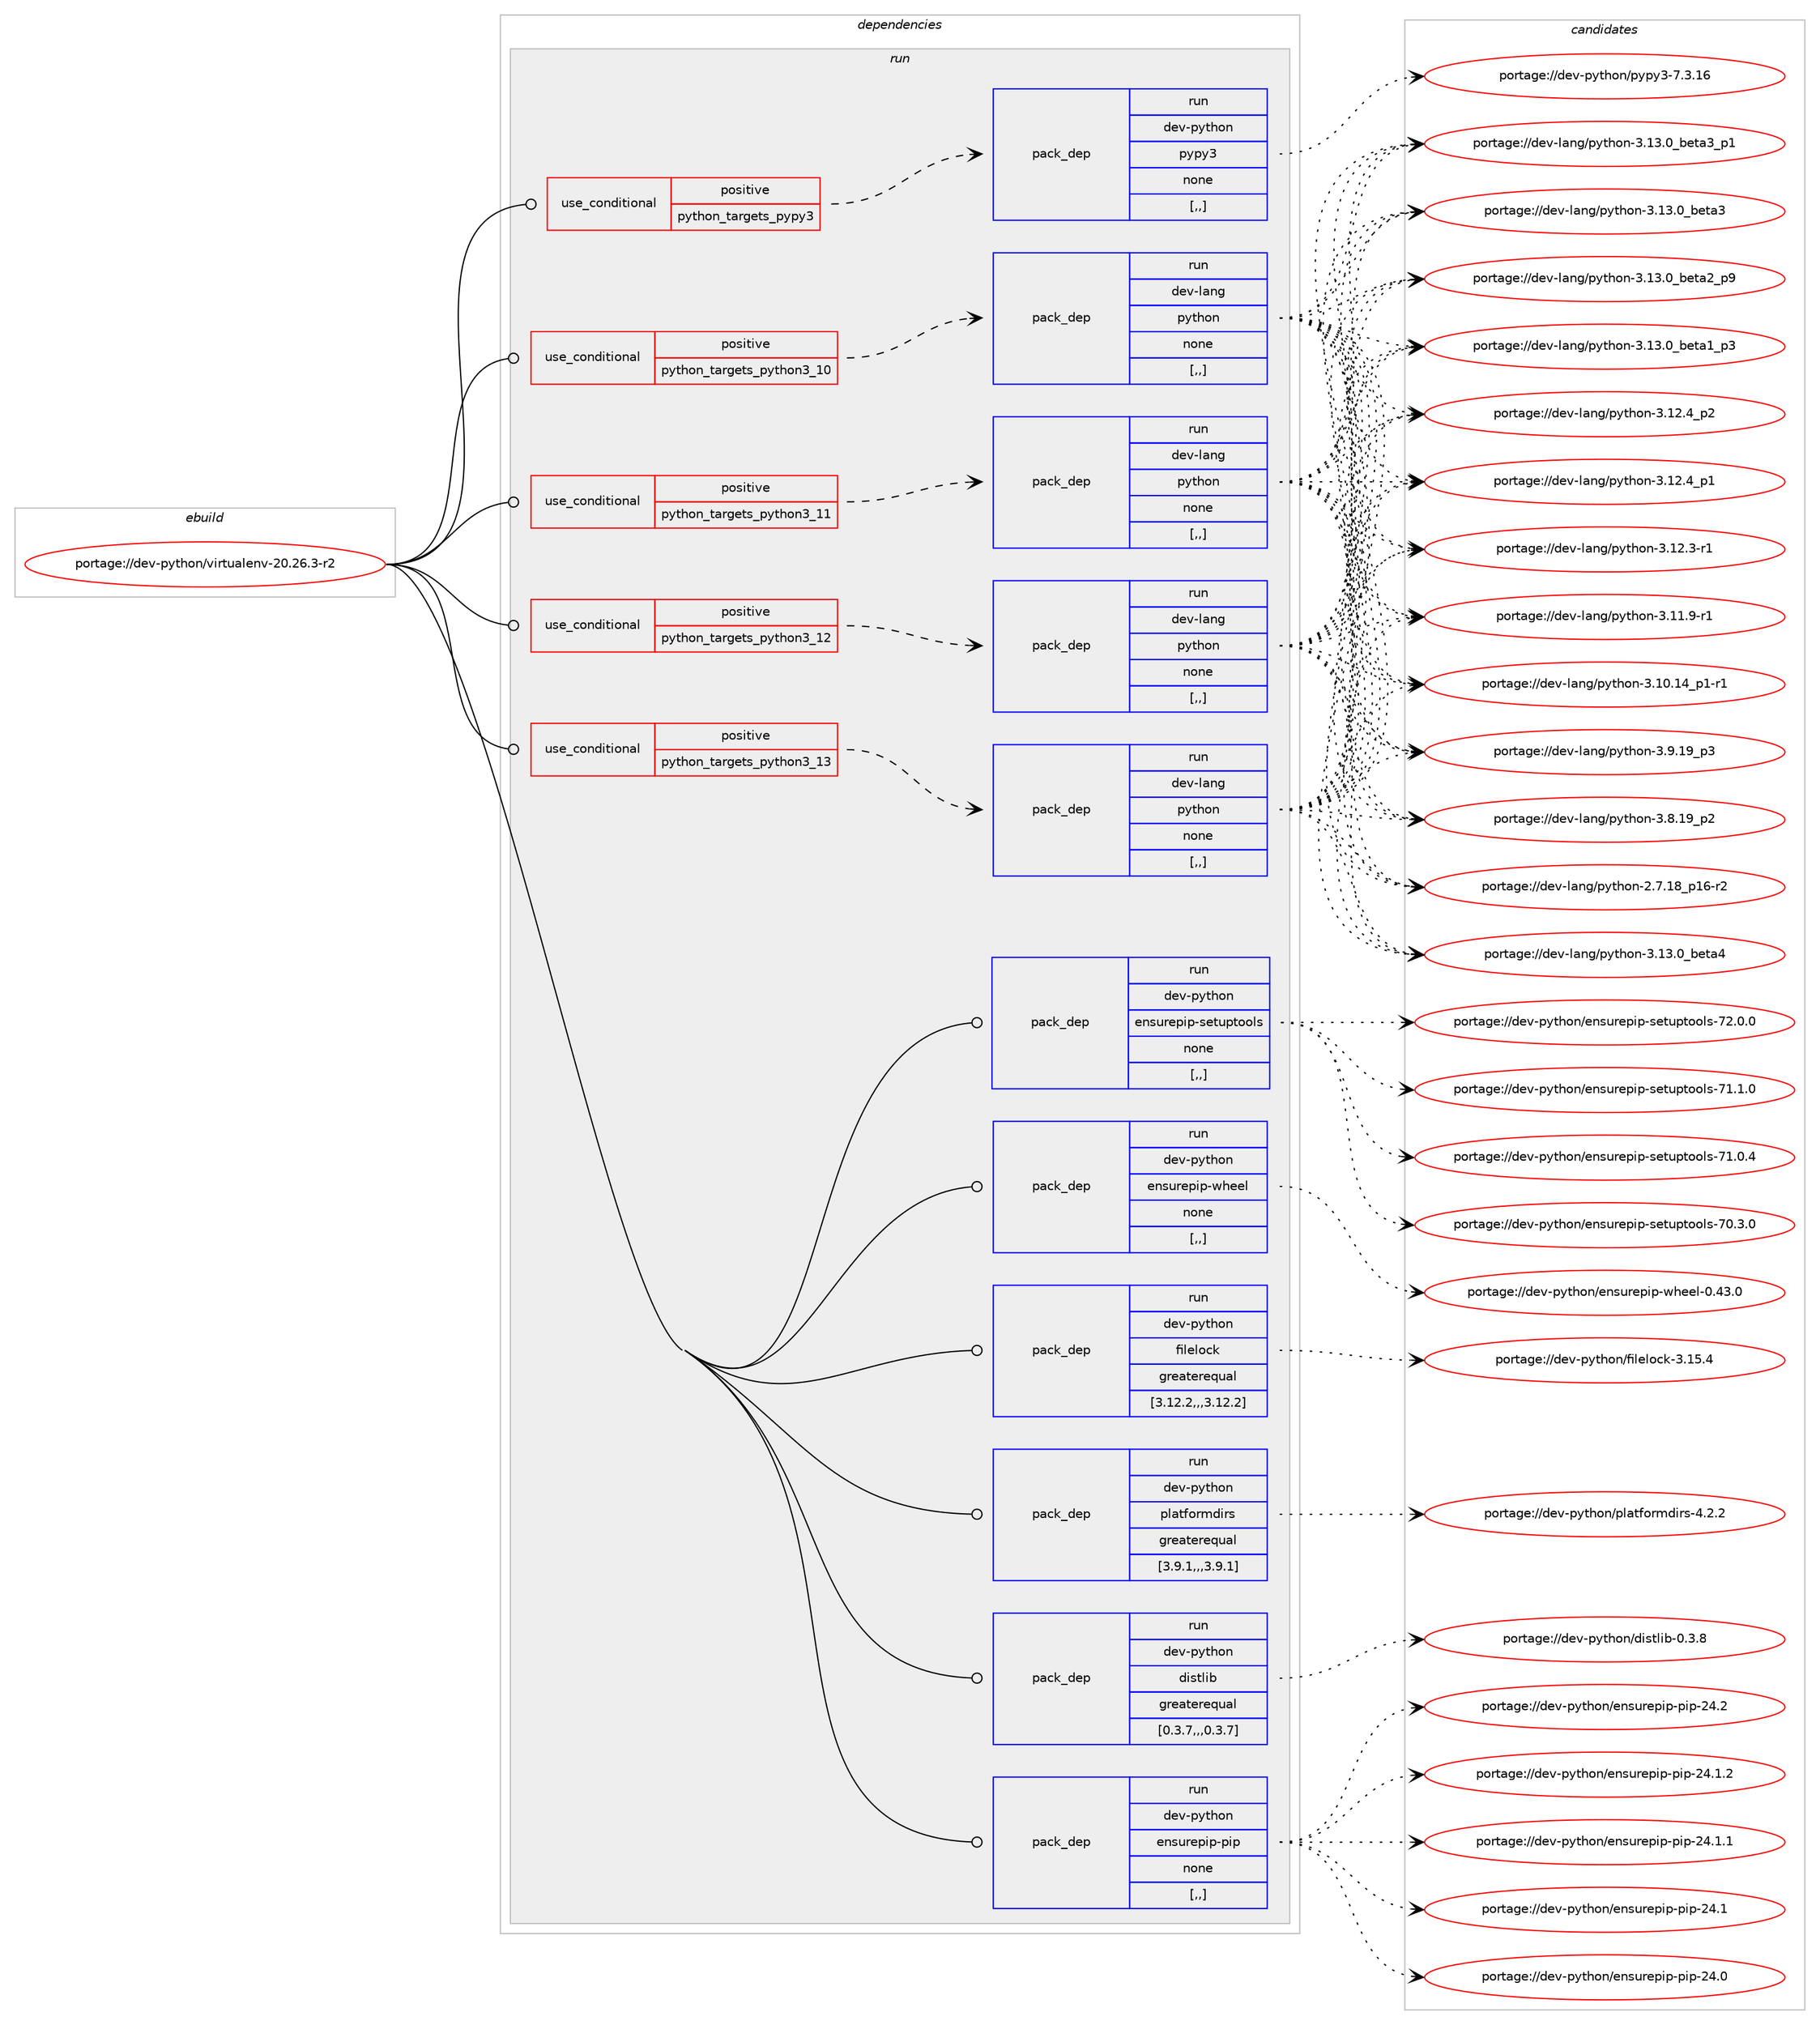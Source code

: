 digraph prolog {

# *************
# Graph options
# *************

newrank=true;
concentrate=true;
compound=true;
graph [rankdir=LR,fontname=Helvetica,fontsize=10,ranksep=1.5];#, ranksep=2.5, nodesep=0.2];
edge  [arrowhead=vee];
node  [fontname=Helvetica,fontsize=10];

# **********
# The ebuild
# **********

subgraph cluster_leftcol {
color=gray;
label=<<i>ebuild</i>>;
id [label="portage://dev-python/virtualenv-20.26.3-r2", color=red, width=4, href="../dev-python/virtualenv-20.26.3-r2.svg"];
}

# ****************
# The dependencies
# ****************

subgraph cluster_midcol {
color=gray;
label=<<i>dependencies</i>>;
subgraph cluster_compile {
fillcolor="#eeeeee";
style=filled;
label=<<i>compile</i>>;
}
subgraph cluster_compileandrun {
fillcolor="#eeeeee";
style=filled;
label=<<i>compile and run</i>>;
}
subgraph cluster_run {
fillcolor="#eeeeee";
style=filled;
label=<<i>run</i>>;
subgraph cond41110 {
dependency167278 [label=<<TABLE BORDER="0" CELLBORDER="1" CELLSPACING="0" CELLPADDING="4"><TR><TD ROWSPAN="3" CELLPADDING="10">use_conditional</TD></TR><TR><TD>positive</TD></TR><TR><TD>python_targets_pypy3</TD></TR></TABLE>>, shape=none, color=red];
subgraph pack124895 {
dependency167279 [label=<<TABLE BORDER="0" CELLBORDER="1" CELLSPACING="0" CELLPADDING="4" WIDTH="220"><TR><TD ROWSPAN="6" CELLPADDING="30">pack_dep</TD></TR><TR><TD WIDTH="110">run</TD></TR><TR><TD>dev-python</TD></TR><TR><TD>pypy3</TD></TR><TR><TD>none</TD></TR><TR><TD>[,,]</TD></TR></TABLE>>, shape=none, color=blue];
}
dependency167278:e -> dependency167279:w [weight=20,style="dashed",arrowhead="vee"];
}
id:e -> dependency167278:w [weight=20,style="solid",arrowhead="odot"];
subgraph cond41111 {
dependency167280 [label=<<TABLE BORDER="0" CELLBORDER="1" CELLSPACING="0" CELLPADDING="4"><TR><TD ROWSPAN="3" CELLPADDING="10">use_conditional</TD></TR><TR><TD>positive</TD></TR><TR><TD>python_targets_python3_10</TD></TR></TABLE>>, shape=none, color=red];
subgraph pack124896 {
dependency167281 [label=<<TABLE BORDER="0" CELLBORDER="1" CELLSPACING="0" CELLPADDING="4" WIDTH="220"><TR><TD ROWSPAN="6" CELLPADDING="30">pack_dep</TD></TR><TR><TD WIDTH="110">run</TD></TR><TR><TD>dev-lang</TD></TR><TR><TD>python</TD></TR><TR><TD>none</TD></TR><TR><TD>[,,]</TD></TR></TABLE>>, shape=none, color=blue];
}
dependency167280:e -> dependency167281:w [weight=20,style="dashed",arrowhead="vee"];
}
id:e -> dependency167280:w [weight=20,style="solid",arrowhead="odot"];
subgraph cond41112 {
dependency167282 [label=<<TABLE BORDER="0" CELLBORDER="1" CELLSPACING="0" CELLPADDING="4"><TR><TD ROWSPAN="3" CELLPADDING="10">use_conditional</TD></TR><TR><TD>positive</TD></TR><TR><TD>python_targets_python3_11</TD></TR></TABLE>>, shape=none, color=red];
subgraph pack124897 {
dependency167283 [label=<<TABLE BORDER="0" CELLBORDER="1" CELLSPACING="0" CELLPADDING="4" WIDTH="220"><TR><TD ROWSPAN="6" CELLPADDING="30">pack_dep</TD></TR><TR><TD WIDTH="110">run</TD></TR><TR><TD>dev-lang</TD></TR><TR><TD>python</TD></TR><TR><TD>none</TD></TR><TR><TD>[,,]</TD></TR></TABLE>>, shape=none, color=blue];
}
dependency167282:e -> dependency167283:w [weight=20,style="dashed",arrowhead="vee"];
}
id:e -> dependency167282:w [weight=20,style="solid",arrowhead="odot"];
subgraph cond41113 {
dependency167284 [label=<<TABLE BORDER="0" CELLBORDER="1" CELLSPACING="0" CELLPADDING="4"><TR><TD ROWSPAN="3" CELLPADDING="10">use_conditional</TD></TR><TR><TD>positive</TD></TR><TR><TD>python_targets_python3_12</TD></TR></TABLE>>, shape=none, color=red];
subgraph pack124898 {
dependency167285 [label=<<TABLE BORDER="0" CELLBORDER="1" CELLSPACING="0" CELLPADDING="4" WIDTH="220"><TR><TD ROWSPAN="6" CELLPADDING="30">pack_dep</TD></TR><TR><TD WIDTH="110">run</TD></TR><TR><TD>dev-lang</TD></TR><TR><TD>python</TD></TR><TR><TD>none</TD></TR><TR><TD>[,,]</TD></TR></TABLE>>, shape=none, color=blue];
}
dependency167284:e -> dependency167285:w [weight=20,style="dashed",arrowhead="vee"];
}
id:e -> dependency167284:w [weight=20,style="solid",arrowhead="odot"];
subgraph cond41114 {
dependency167286 [label=<<TABLE BORDER="0" CELLBORDER="1" CELLSPACING="0" CELLPADDING="4"><TR><TD ROWSPAN="3" CELLPADDING="10">use_conditional</TD></TR><TR><TD>positive</TD></TR><TR><TD>python_targets_python3_13</TD></TR></TABLE>>, shape=none, color=red];
subgraph pack124899 {
dependency167287 [label=<<TABLE BORDER="0" CELLBORDER="1" CELLSPACING="0" CELLPADDING="4" WIDTH="220"><TR><TD ROWSPAN="6" CELLPADDING="30">pack_dep</TD></TR><TR><TD WIDTH="110">run</TD></TR><TR><TD>dev-lang</TD></TR><TR><TD>python</TD></TR><TR><TD>none</TD></TR><TR><TD>[,,]</TD></TR></TABLE>>, shape=none, color=blue];
}
dependency167286:e -> dependency167287:w [weight=20,style="dashed",arrowhead="vee"];
}
id:e -> dependency167286:w [weight=20,style="solid",arrowhead="odot"];
subgraph pack124900 {
dependency167288 [label=<<TABLE BORDER="0" CELLBORDER="1" CELLSPACING="0" CELLPADDING="4" WIDTH="220"><TR><TD ROWSPAN="6" CELLPADDING="30">pack_dep</TD></TR><TR><TD WIDTH="110">run</TD></TR><TR><TD>dev-python</TD></TR><TR><TD>distlib</TD></TR><TR><TD>greaterequal</TD></TR><TR><TD>[0.3.7,,,0.3.7]</TD></TR></TABLE>>, shape=none, color=blue];
}
id:e -> dependency167288:w [weight=20,style="solid",arrowhead="odot"];
subgraph pack124901 {
dependency167289 [label=<<TABLE BORDER="0" CELLBORDER="1" CELLSPACING="0" CELLPADDING="4" WIDTH="220"><TR><TD ROWSPAN="6" CELLPADDING="30">pack_dep</TD></TR><TR><TD WIDTH="110">run</TD></TR><TR><TD>dev-python</TD></TR><TR><TD>ensurepip-pip</TD></TR><TR><TD>none</TD></TR><TR><TD>[,,]</TD></TR></TABLE>>, shape=none, color=blue];
}
id:e -> dependency167289:w [weight=20,style="solid",arrowhead="odot"];
subgraph pack124902 {
dependency167290 [label=<<TABLE BORDER="0" CELLBORDER="1" CELLSPACING="0" CELLPADDING="4" WIDTH="220"><TR><TD ROWSPAN="6" CELLPADDING="30">pack_dep</TD></TR><TR><TD WIDTH="110">run</TD></TR><TR><TD>dev-python</TD></TR><TR><TD>ensurepip-setuptools</TD></TR><TR><TD>none</TD></TR><TR><TD>[,,]</TD></TR></TABLE>>, shape=none, color=blue];
}
id:e -> dependency167290:w [weight=20,style="solid",arrowhead="odot"];
subgraph pack124903 {
dependency167291 [label=<<TABLE BORDER="0" CELLBORDER="1" CELLSPACING="0" CELLPADDING="4" WIDTH="220"><TR><TD ROWSPAN="6" CELLPADDING="30">pack_dep</TD></TR><TR><TD WIDTH="110">run</TD></TR><TR><TD>dev-python</TD></TR><TR><TD>ensurepip-wheel</TD></TR><TR><TD>none</TD></TR><TR><TD>[,,]</TD></TR></TABLE>>, shape=none, color=blue];
}
id:e -> dependency167291:w [weight=20,style="solid",arrowhead="odot"];
subgraph pack124904 {
dependency167292 [label=<<TABLE BORDER="0" CELLBORDER="1" CELLSPACING="0" CELLPADDING="4" WIDTH="220"><TR><TD ROWSPAN="6" CELLPADDING="30">pack_dep</TD></TR><TR><TD WIDTH="110">run</TD></TR><TR><TD>dev-python</TD></TR><TR><TD>filelock</TD></TR><TR><TD>greaterequal</TD></TR><TR><TD>[3.12.2,,,3.12.2]</TD></TR></TABLE>>, shape=none, color=blue];
}
id:e -> dependency167292:w [weight=20,style="solid",arrowhead="odot"];
subgraph pack124905 {
dependency167293 [label=<<TABLE BORDER="0" CELLBORDER="1" CELLSPACING="0" CELLPADDING="4" WIDTH="220"><TR><TD ROWSPAN="6" CELLPADDING="30">pack_dep</TD></TR><TR><TD WIDTH="110">run</TD></TR><TR><TD>dev-python</TD></TR><TR><TD>platformdirs</TD></TR><TR><TD>greaterequal</TD></TR><TR><TD>[3.9.1,,,3.9.1]</TD></TR></TABLE>>, shape=none, color=blue];
}
id:e -> dependency167293:w [weight=20,style="solid",arrowhead="odot"];
}
}

# **************
# The candidates
# **************

subgraph cluster_choices {
rank=same;
color=gray;
label=<<i>candidates</i>>;

subgraph choice124895 {
color=black;
nodesep=1;
choice10010111845112121116104111110471121211121215145554651464954 [label="portage://dev-python/pypy3-7.3.16", color=red, width=4,href="../dev-python/pypy3-7.3.16.svg"];
dependency167279:e -> choice10010111845112121116104111110471121211121215145554651464954:w [style=dotted,weight="100"];
}
subgraph choice124896 {
color=black;
nodesep=1;
choice1001011184510897110103471121211161041111104551464951464895981011169752 [label="portage://dev-lang/python-3.13.0_beta4", color=red, width=4,href="../dev-lang/python-3.13.0_beta4.svg"];
choice10010111845108971101034711212111610411111045514649514648959810111697519511249 [label="portage://dev-lang/python-3.13.0_beta3_p1", color=red, width=4,href="../dev-lang/python-3.13.0_beta3_p1.svg"];
choice1001011184510897110103471121211161041111104551464951464895981011169751 [label="portage://dev-lang/python-3.13.0_beta3", color=red, width=4,href="../dev-lang/python-3.13.0_beta3.svg"];
choice10010111845108971101034711212111610411111045514649514648959810111697509511257 [label="portage://dev-lang/python-3.13.0_beta2_p9", color=red, width=4,href="../dev-lang/python-3.13.0_beta2_p9.svg"];
choice10010111845108971101034711212111610411111045514649514648959810111697499511251 [label="portage://dev-lang/python-3.13.0_beta1_p3", color=red, width=4,href="../dev-lang/python-3.13.0_beta1_p3.svg"];
choice100101118451089711010347112121116104111110455146495046529511250 [label="portage://dev-lang/python-3.12.4_p2", color=red, width=4,href="../dev-lang/python-3.12.4_p2.svg"];
choice100101118451089711010347112121116104111110455146495046529511249 [label="portage://dev-lang/python-3.12.4_p1", color=red, width=4,href="../dev-lang/python-3.12.4_p1.svg"];
choice100101118451089711010347112121116104111110455146495046514511449 [label="portage://dev-lang/python-3.12.3-r1", color=red, width=4,href="../dev-lang/python-3.12.3-r1.svg"];
choice100101118451089711010347112121116104111110455146494946574511449 [label="portage://dev-lang/python-3.11.9-r1", color=red, width=4,href="../dev-lang/python-3.11.9-r1.svg"];
choice100101118451089711010347112121116104111110455146494846495295112494511449 [label="portage://dev-lang/python-3.10.14_p1-r1", color=red, width=4,href="../dev-lang/python-3.10.14_p1-r1.svg"];
choice100101118451089711010347112121116104111110455146574649579511251 [label="portage://dev-lang/python-3.9.19_p3", color=red, width=4,href="../dev-lang/python-3.9.19_p3.svg"];
choice100101118451089711010347112121116104111110455146564649579511250 [label="portage://dev-lang/python-3.8.19_p2", color=red, width=4,href="../dev-lang/python-3.8.19_p2.svg"];
choice100101118451089711010347112121116104111110455046554649569511249544511450 [label="portage://dev-lang/python-2.7.18_p16-r2", color=red, width=4,href="../dev-lang/python-2.7.18_p16-r2.svg"];
dependency167281:e -> choice1001011184510897110103471121211161041111104551464951464895981011169752:w [style=dotted,weight="100"];
dependency167281:e -> choice10010111845108971101034711212111610411111045514649514648959810111697519511249:w [style=dotted,weight="100"];
dependency167281:e -> choice1001011184510897110103471121211161041111104551464951464895981011169751:w [style=dotted,weight="100"];
dependency167281:e -> choice10010111845108971101034711212111610411111045514649514648959810111697509511257:w [style=dotted,weight="100"];
dependency167281:e -> choice10010111845108971101034711212111610411111045514649514648959810111697499511251:w [style=dotted,weight="100"];
dependency167281:e -> choice100101118451089711010347112121116104111110455146495046529511250:w [style=dotted,weight="100"];
dependency167281:e -> choice100101118451089711010347112121116104111110455146495046529511249:w [style=dotted,weight="100"];
dependency167281:e -> choice100101118451089711010347112121116104111110455146495046514511449:w [style=dotted,weight="100"];
dependency167281:e -> choice100101118451089711010347112121116104111110455146494946574511449:w [style=dotted,weight="100"];
dependency167281:e -> choice100101118451089711010347112121116104111110455146494846495295112494511449:w [style=dotted,weight="100"];
dependency167281:e -> choice100101118451089711010347112121116104111110455146574649579511251:w [style=dotted,weight="100"];
dependency167281:e -> choice100101118451089711010347112121116104111110455146564649579511250:w [style=dotted,weight="100"];
dependency167281:e -> choice100101118451089711010347112121116104111110455046554649569511249544511450:w [style=dotted,weight="100"];
}
subgraph choice124897 {
color=black;
nodesep=1;
choice1001011184510897110103471121211161041111104551464951464895981011169752 [label="portage://dev-lang/python-3.13.0_beta4", color=red, width=4,href="../dev-lang/python-3.13.0_beta4.svg"];
choice10010111845108971101034711212111610411111045514649514648959810111697519511249 [label="portage://dev-lang/python-3.13.0_beta3_p1", color=red, width=4,href="../dev-lang/python-3.13.0_beta3_p1.svg"];
choice1001011184510897110103471121211161041111104551464951464895981011169751 [label="portage://dev-lang/python-3.13.0_beta3", color=red, width=4,href="../dev-lang/python-3.13.0_beta3.svg"];
choice10010111845108971101034711212111610411111045514649514648959810111697509511257 [label="portage://dev-lang/python-3.13.0_beta2_p9", color=red, width=4,href="../dev-lang/python-3.13.0_beta2_p9.svg"];
choice10010111845108971101034711212111610411111045514649514648959810111697499511251 [label="portage://dev-lang/python-3.13.0_beta1_p3", color=red, width=4,href="../dev-lang/python-3.13.0_beta1_p3.svg"];
choice100101118451089711010347112121116104111110455146495046529511250 [label="portage://dev-lang/python-3.12.4_p2", color=red, width=4,href="../dev-lang/python-3.12.4_p2.svg"];
choice100101118451089711010347112121116104111110455146495046529511249 [label="portage://dev-lang/python-3.12.4_p1", color=red, width=4,href="../dev-lang/python-3.12.4_p1.svg"];
choice100101118451089711010347112121116104111110455146495046514511449 [label="portage://dev-lang/python-3.12.3-r1", color=red, width=4,href="../dev-lang/python-3.12.3-r1.svg"];
choice100101118451089711010347112121116104111110455146494946574511449 [label="portage://dev-lang/python-3.11.9-r1", color=red, width=4,href="../dev-lang/python-3.11.9-r1.svg"];
choice100101118451089711010347112121116104111110455146494846495295112494511449 [label="portage://dev-lang/python-3.10.14_p1-r1", color=red, width=4,href="../dev-lang/python-3.10.14_p1-r1.svg"];
choice100101118451089711010347112121116104111110455146574649579511251 [label="portage://dev-lang/python-3.9.19_p3", color=red, width=4,href="../dev-lang/python-3.9.19_p3.svg"];
choice100101118451089711010347112121116104111110455146564649579511250 [label="portage://dev-lang/python-3.8.19_p2", color=red, width=4,href="../dev-lang/python-3.8.19_p2.svg"];
choice100101118451089711010347112121116104111110455046554649569511249544511450 [label="portage://dev-lang/python-2.7.18_p16-r2", color=red, width=4,href="../dev-lang/python-2.7.18_p16-r2.svg"];
dependency167283:e -> choice1001011184510897110103471121211161041111104551464951464895981011169752:w [style=dotted,weight="100"];
dependency167283:e -> choice10010111845108971101034711212111610411111045514649514648959810111697519511249:w [style=dotted,weight="100"];
dependency167283:e -> choice1001011184510897110103471121211161041111104551464951464895981011169751:w [style=dotted,weight="100"];
dependency167283:e -> choice10010111845108971101034711212111610411111045514649514648959810111697509511257:w [style=dotted,weight="100"];
dependency167283:e -> choice10010111845108971101034711212111610411111045514649514648959810111697499511251:w [style=dotted,weight="100"];
dependency167283:e -> choice100101118451089711010347112121116104111110455146495046529511250:w [style=dotted,weight="100"];
dependency167283:e -> choice100101118451089711010347112121116104111110455146495046529511249:w [style=dotted,weight="100"];
dependency167283:e -> choice100101118451089711010347112121116104111110455146495046514511449:w [style=dotted,weight="100"];
dependency167283:e -> choice100101118451089711010347112121116104111110455146494946574511449:w [style=dotted,weight="100"];
dependency167283:e -> choice100101118451089711010347112121116104111110455146494846495295112494511449:w [style=dotted,weight="100"];
dependency167283:e -> choice100101118451089711010347112121116104111110455146574649579511251:w [style=dotted,weight="100"];
dependency167283:e -> choice100101118451089711010347112121116104111110455146564649579511250:w [style=dotted,weight="100"];
dependency167283:e -> choice100101118451089711010347112121116104111110455046554649569511249544511450:w [style=dotted,weight="100"];
}
subgraph choice124898 {
color=black;
nodesep=1;
choice1001011184510897110103471121211161041111104551464951464895981011169752 [label="portage://dev-lang/python-3.13.0_beta4", color=red, width=4,href="../dev-lang/python-3.13.0_beta4.svg"];
choice10010111845108971101034711212111610411111045514649514648959810111697519511249 [label="portage://dev-lang/python-3.13.0_beta3_p1", color=red, width=4,href="../dev-lang/python-3.13.0_beta3_p1.svg"];
choice1001011184510897110103471121211161041111104551464951464895981011169751 [label="portage://dev-lang/python-3.13.0_beta3", color=red, width=4,href="../dev-lang/python-3.13.0_beta3.svg"];
choice10010111845108971101034711212111610411111045514649514648959810111697509511257 [label="portage://dev-lang/python-3.13.0_beta2_p9", color=red, width=4,href="../dev-lang/python-3.13.0_beta2_p9.svg"];
choice10010111845108971101034711212111610411111045514649514648959810111697499511251 [label="portage://dev-lang/python-3.13.0_beta1_p3", color=red, width=4,href="../dev-lang/python-3.13.0_beta1_p3.svg"];
choice100101118451089711010347112121116104111110455146495046529511250 [label="portage://dev-lang/python-3.12.4_p2", color=red, width=4,href="../dev-lang/python-3.12.4_p2.svg"];
choice100101118451089711010347112121116104111110455146495046529511249 [label="portage://dev-lang/python-3.12.4_p1", color=red, width=4,href="../dev-lang/python-3.12.4_p1.svg"];
choice100101118451089711010347112121116104111110455146495046514511449 [label="portage://dev-lang/python-3.12.3-r1", color=red, width=4,href="../dev-lang/python-3.12.3-r1.svg"];
choice100101118451089711010347112121116104111110455146494946574511449 [label="portage://dev-lang/python-3.11.9-r1", color=red, width=4,href="../dev-lang/python-3.11.9-r1.svg"];
choice100101118451089711010347112121116104111110455146494846495295112494511449 [label="portage://dev-lang/python-3.10.14_p1-r1", color=red, width=4,href="../dev-lang/python-3.10.14_p1-r1.svg"];
choice100101118451089711010347112121116104111110455146574649579511251 [label="portage://dev-lang/python-3.9.19_p3", color=red, width=4,href="../dev-lang/python-3.9.19_p3.svg"];
choice100101118451089711010347112121116104111110455146564649579511250 [label="portage://dev-lang/python-3.8.19_p2", color=red, width=4,href="../dev-lang/python-3.8.19_p2.svg"];
choice100101118451089711010347112121116104111110455046554649569511249544511450 [label="portage://dev-lang/python-2.7.18_p16-r2", color=red, width=4,href="../dev-lang/python-2.7.18_p16-r2.svg"];
dependency167285:e -> choice1001011184510897110103471121211161041111104551464951464895981011169752:w [style=dotted,weight="100"];
dependency167285:e -> choice10010111845108971101034711212111610411111045514649514648959810111697519511249:w [style=dotted,weight="100"];
dependency167285:e -> choice1001011184510897110103471121211161041111104551464951464895981011169751:w [style=dotted,weight="100"];
dependency167285:e -> choice10010111845108971101034711212111610411111045514649514648959810111697509511257:w [style=dotted,weight="100"];
dependency167285:e -> choice10010111845108971101034711212111610411111045514649514648959810111697499511251:w [style=dotted,weight="100"];
dependency167285:e -> choice100101118451089711010347112121116104111110455146495046529511250:w [style=dotted,weight="100"];
dependency167285:e -> choice100101118451089711010347112121116104111110455146495046529511249:w [style=dotted,weight="100"];
dependency167285:e -> choice100101118451089711010347112121116104111110455146495046514511449:w [style=dotted,weight="100"];
dependency167285:e -> choice100101118451089711010347112121116104111110455146494946574511449:w [style=dotted,weight="100"];
dependency167285:e -> choice100101118451089711010347112121116104111110455146494846495295112494511449:w [style=dotted,weight="100"];
dependency167285:e -> choice100101118451089711010347112121116104111110455146574649579511251:w [style=dotted,weight="100"];
dependency167285:e -> choice100101118451089711010347112121116104111110455146564649579511250:w [style=dotted,weight="100"];
dependency167285:e -> choice100101118451089711010347112121116104111110455046554649569511249544511450:w [style=dotted,weight="100"];
}
subgraph choice124899 {
color=black;
nodesep=1;
choice1001011184510897110103471121211161041111104551464951464895981011169752 [label="portage://dev-lang/python-3.13.0_beta4", color=red, width=4,href="../dev-lang/python-3.13.0_beta4.svg"];
choice10010111845108971101034711212111610411111045514649514648959810111697519511249 [label="portage://dev-lang/python-3.13.0_beta3_p1", color=red, width=4,href="../dev-lang/python-3.13.0_beta3_p1.svg"];
choice1001011184510897110103471121211161041111104551464951464895981011169751 [label="portage://dev-lang/python-3.13.0_beta3", color=red, width=4,href="../dev-lang/python-3.13.0_beta3.svg"];
choice10010111845108971101034711212111610411111045514649514648959810111697509511257 [label="portage://dev-lang/python-3.13.0_beta2_p9", color=red, width=4,href="../dev-lang/python-3.13.0_beta2_p9.svg"];
choice10010111845108971101034711212111610411111045514649514648959810111697499511251 [label="portage://dev-lang/python-3.13.0_beta1_p3", color=red, width=4,href="../dev-lang/python-3.13.0_beta1_p3.svg"];
choice100101118451089711010347112121116104111110455146495046529511250 [label="portage://dev-lang/python-3.12.4_p2", color=red, width=4,href="../dev-lang/python-3.12.4_p2.svg"];
choice100101118451089711010347112121116104111110455146495046529511249 [label="portage://dev-lang/python-3.12.4_p1", color=red, width=4,href="../dev-lang/python-3.12.4_p1.svg"];
choice100101118451089711010347112121116104111110455146495046514511449 [label="portage://dev-lang/python-3.12.3-r1", color=red, width=4,href="../dev-lang/python-3.12.3-r1.svg"];
choice100101118451089711010347112121116104111110455146494946574511449 [label="portage://dev-lang/python-3.11.9-r1", color=red, width=4,href="../dev-lang/python-3.11.9-r1.svg"];
choice100101118451089711010347112121116104111110455146494846495295112494511449 [label="portage://dev-lang/python-3.10.14_p1-r1", color=red, width=4,href="../dev-lang/python-3.10.14_p1-r1.svg"];
choice100101118451089711010347112121116104111110455146574649579511251 [label="portage://dev-lang/python-3.9.19_p3", color=red, width=4,href="../dev-lang/python-3.9.19_p3.svg"];
choice100101118451089711010347112121116104111110455146564649579511250 [label="portage://dev-lang/python-3.8.19_p2", color=red, width=4,href="../dev-lang/python-3.8.19_p2.svg"];
choice100101118451089711010347112121116104111110455046554649569511249544511450 [label="portage://dev-lang/python-2.7.18_p16-r2", color=red, width=4,href="../dev-lang/python-2.7.18_p16-r2.svg"];
dependency167287:e -> choice1001011184510897110103471121211161041111104551464951464895981011169752:w [style=dotted,weight="100"];
dependency167287:e -> choice10010111845108971101034711212111610411111045514649514648959810111697519511249:w [style=dotted,weight="100"];
dependency167287:e -> choice1001011184510897110103471121211161041111104551464951464895981011169751:w [style=dotted,weight="100"];
dependency167287:e -> choice10010111845108971101034711212111610411111045514649514648959810111697509511257:w [style=dotted,weight="100"];
dependency167287:e -> choice10010111845108971101034711212111610411111045514649514648959810111697499511251:w [style=dotted,weight="100"];
dependency167287:e -> choice100101118451089711010347112121116104111110455146495046529511250:w [style=dotted,weight="100"];
dependency167287:e -> choice100101118451089711010347112121116104111110455146495046529511249:w [style=dotted,weight="100"];
dependency167287:e -> choice100101118451089711010347112121116104111110455146495046514511449:w [style=dotted,weight="100"];
dependency167287:e -> choice100101118451089711010347112121116104111110455146494946574511449:w [style=dotted,weight="100"];
dependency167287:e -> choice100101118451089711010347112121116104111110455146494846495295112494511449:w [style=dotted,weight="100"];
dependency167287:e -> choice100101118451089711010347112121116104111110455146574649579511251:w [style=dotted,weight="100"];
dependency167287:e -> choice100101118451089711010347112121116104111110455146564649579511250:w [style=dotted,weight="100"];
dependency167287:e -> choice100101118451089711010347112121116104111110455046554649569511249544511450:w [style=dotted,weight="100"];
}
subgraph choice124900 {
color=black;
nodesep=1;
choice100101118451121211161041111104710010511511610810598454846514656 [label="portage://dev-python/distlib-0.3.8", color=red, width=4,href="../dev-python/distlib-0.3.8.svg"];
dependency167288:e -> choice100101118451121211161041111104710010511511610810598454846514656:w [style=dotted,weight="100"];
}
subgraph choice124901 {
color=black;
nodesep=1;
choice1001011184511212111610411111047101110115117114101112105112451121051124550524650 [label="portage://dev-python/ensurepip-pip-24.2", color=red, width=4,href="../dev-python/ensurepip-pip-24.2.svg"];
choice10010111845112121116104111110471011101151171141011121051124511210511245505246494650 [label="portage://dev-python/ensurepip-pip-24.1.2", color=red, width=4,href="../dev-python/ensurepip-pip-24.1.2.svg"];
choice10010111845112121116104111110471011101151171141011121051124511210511245505246494649 [label="portage://dev-python/ensurepip-pip-24.1.1", color=red, width=4,href="../dev-python/ensurepip-pip-24.1.1.svg"];
choice1001011184511212111610411111047101110115117114101112105112451121051124550524649 [label="portage://dev-python/ensurepip-pip-24.1", color=red, width=4,href="../dev-python/ensurepip-pip-24.1.svg"];
choice1001011184511212111610411111047101110115117114101112105112451121051124550524648 [label="portage://dev-python/ensurepip-pip-24.0", color=red, width=4,href="../dev-python/ensurepip-pip-24.0.svg"];
dependency167289:e -> choice1001011184511212111610411111047101110115117114101112105112451121051124550524650:w [style=dotted,weight="100"];
dependency167289:e -> choice10010111845112121116104111110471011101151171141011121051124511210511245505246494650:w [style=dotted,weight="100"];
dependency167289:e -> choice10010111845112121116104111110471011101151171141011121051124511210511245505246494649:w [style=dotted,weight="100"];
dependency167289:e -> choice1001011184511212111610411111047101110115117114101112105112451121051124550524649:w [style=dotted,weight="100"];
dependency167289:e -> choice1001011184511212111610411111047101110115117114101112105112451121051124550524648:w [style=dotted,weight="100"];
}
subgraph choice124902 {
color=black;
nodesep=1;
choice10010111845112121116104111110471011101151171141011121051124511510111611711211611111110811545555046484648 [label="portage://dev-python/ensurepip-setuptools-72.0.0", color=red, width=4,href="../dev-python/ensurepip-setuptools-72.0.0.svg"];
choice10010111845112121116104111110471011101151171141011121051124511510111611711211611111110811545554946494648 [label="portage://dev-python/ensurepip-setuptools-71.1.0", color=red, width=4,href="../dev-python/ensurepip-setuptools-71.1.0.svg"];
choice10010111845112121116104111110471011101151171141011121051124511510111611711211611111110811545554946484652 [label="portage://dev-python/ensurepip-setuptools-71.0.4", color=red, width=4,href="../dev-python/ensurepip-setuptools-71.0.4.svg"];
choice10010111845112121116104111110471011101151171141011121051124511510111611711211611111110811545554846514648 [label="portage://dev-python/ensurepip-setuptools-70.3.0", color=red, width=4,href="../dev-python/ensurepip-setuptools-70.3.0.svg"];
dependency167290:e -> choice10010111845112121116104111110471011101151171141011121051124511510111611711211611111110811545555046484648:w [style=dotted,weight="100"];
dependency167290:e -> choice10010111845112121116104111110471011101151171141011121051124511510111611711211611111110811545554946494648:w [style=dotted,weight="100"];
dependency167290:e -> choice10010111845112121116104111110471011101151171141011121051124511510111611711211611111110811545554946484652:w [style=dotted,weight="100"];
dependency167290:e -> choice10010111845112121116104111110471011101151171141011121051124511510111611711211611111110811545554846514648:w [style=dotted,weight="100"];
}
subgraph choice124903 {
color=black;
nodesep=1;
choice10010111845112121116104111110471011101151171141011121051124511910410110110845484652514648 [label="portage://dev-python/ensurepip-wheel-0.43.0", color=red, width=4,href="../dev-python/ensurepip-wheel-0.43.0.svg"];
dependency167291:e -> choice10010111845112121116104111110471011101151171141011121051124511910410110110845484652514648:w [style=dotted,weight="100"];
}
subgraph choice124904 {
color=black;
nodesep=1;
choice10010111845112121116104111110471021051081011081119910745514649534652 [label="portage://dev-python/filelock-3.15.4", color=red, width=4,href="../dev-python/filelock-3.15.4.svg"];
dependency167292:e -> choice10010111845112121116104111110471021051081011081119910745514649534652:w [style=dotted,weight="100"];
}
subgraph choice124905 {
color=black;
nodesep=1;
choice100101118451121211161041111104711210897116102111114109100105114115455246504650 [label="portage://dev-python/platformdirs-4.2.2", color=red, width=4,href="../dev-python/platformdirs-4.2.2.svg"];
dependency167293:e -> choice100101118451121211161041111104711210897116102111114109100105114115455246504650:w [style=dotted,weight="100"];
}
}

}
